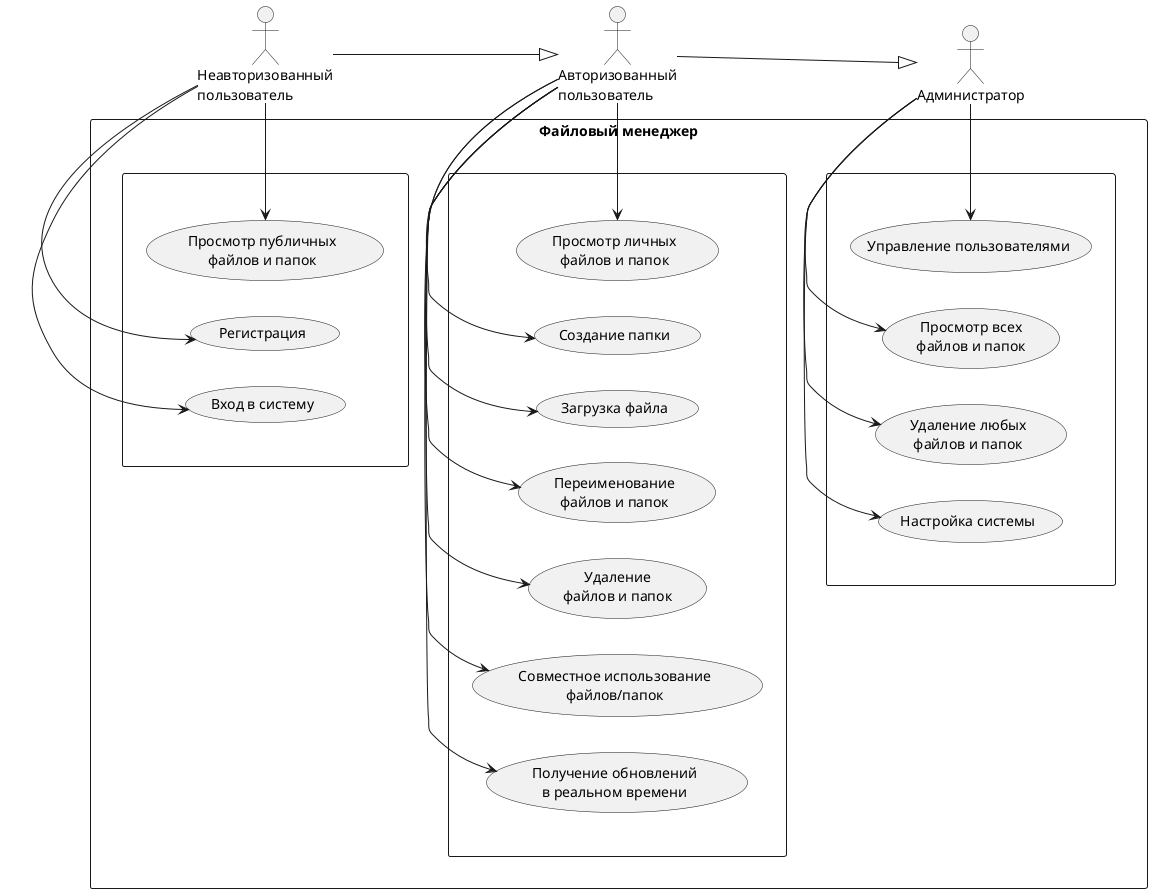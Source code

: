 @startuml

rectangle "Файловый менеджер" {
  rectangle " " as PublicFunctions {
  left to right direction
      usecase "Просмотр публичных\nфайлов и папок" as UC_ViewPublic
      usecase "Регистрация" as UC_Register
      usecase "Вход в систему" as UC_Login
  }
  rectangle " " as UserFunctions {
  left to right direction
      usecase "Просмотр личных\nфайлов и папок" as UC_ViewPrivate
      usecase "Создание папки" as UC_CreateFolder
      usecase "Загрузка файла" as UC_UploadFile
      usecase "Переименование\nфайлов и папок" as UC_Rename
      usecase "Удаление\nфайлов и папок" as UC_Delete
      usecase "Совместное использование\nфайлов/папок" as UC_Share
      usecase "Получение обновлений\nв реальном времени" as UC_RealTimeUpdates
  }
  rectangle " " as AdminFunctions {
  left to right direction
      usecase "Управление пользователями" as UC_ManageUsers
      usecase "Просмотр всех\nфайлов и папок" as UC_ViewAll
      usecase "Удаление любых\nфайлов и папок" as UC_AdminDelete
      usecase "Настройка системы" as UC_SystemSettings
  }
  PublicFunctions -[hidden]-> UserFunctions
  UserFunctions -[hidden]-> AdminFunctions

}
actor "Неавторизованный\nпользователь" as Guest
actor "Авторизованный\nпользователь" as User
actor "Администратор" as Admin
Guest --|> User
User --|> Admin

Guest -left-> UC_ViewPublic
Guest -left-> UC_Register
Guest -left-> UC_Login

User -left-> UC_ViewPrivate
User -left-> UC_CreateFolder
User -left-> UC_UploadFile
User -left-> UC_Rename
User -left-> UC_Delete
User -left-> UC_Share
User -left-> UC_RealTimeUpdates

Admin -left-> UC_ManageUsers
Admin -left-> UC_ViewAll
Admin -left-> UC_AdminDelete
Admin -left-> UC_SystemSettings

@enduml
